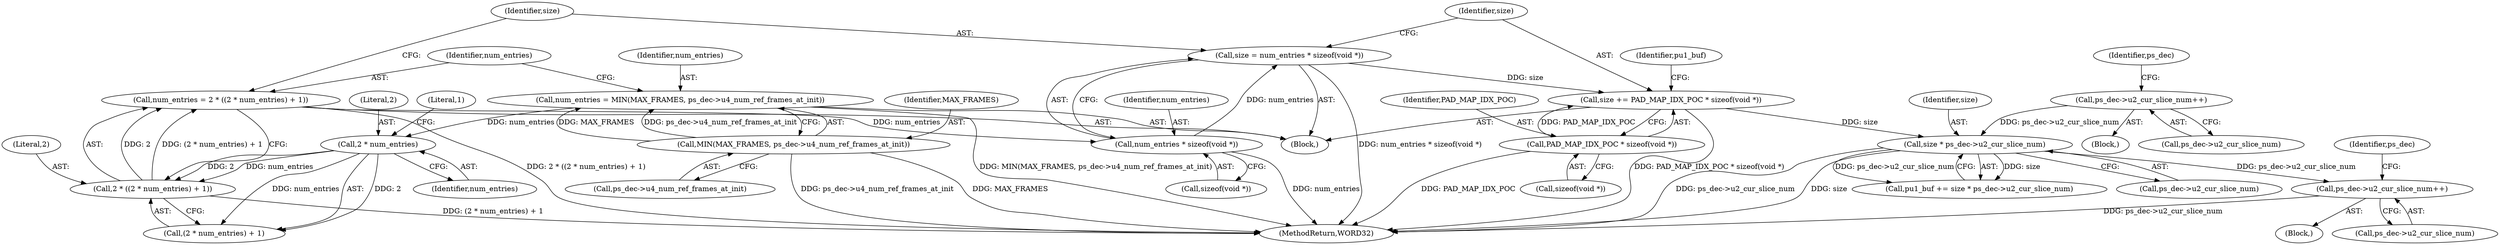 digraph "0_Android_9a00f562a612d56e7b2b989d168647db900ba6cf@pointer" {
"1001412" [label="(Call,ps_dec->u2_cur_slice_num++)"];
"1000879" [label="(Call,size * ps_dec->u2_cur_slice_num)"];
"1000864" [label="(Call,size += PAD_MAP_IDX_POC * sizeof(void *))"];
"1000866" [label="(Call,PAD_MAP_IDX_POC * sizeof(void *))"];
"1000858" [label="(Call,size = num_entries * sizeof(void *))"];
"1000860" [label="(Call,num_entries * sizeof(void *))"];
"1000849" [label="(Call,num_entries = 2 * ((2 * num_entries) + 1))"];
"1000851" [label="(Call,2 * ((2 * num_entries) + 1))"];
"1000854" [label="(Call,2 * num_entries)"];
"1000842" [label="(Call,num_entries = MIN(MAX_FRAMES, ps_dec->u4_num_ref_frames_at_init))"];
"1000844" [label="(Call,MIN(MAX_FRAMES, ps_dec->u4_num_ref_frames_at_init))"];
"1000817" [label="(Call,ps_dec->u2_cur_slice_num++)"];
"1000857" [label="(Literal,1)"];
"1000865" [label="(Identifier,size)"];
"1000817" [label="(Call,ps_dec->u2_cur_slice_num++)"];
"1000843" [label="(Identifier,num_entries)"];
"1000866" [label="(Call,PAD_MAP_IDX_POC * sizeof(void *))"];
"1000818" [label="(Call,ps_dec->u2_cur_slice_num)"];
"1000860" [label="(Call,num_entries * sizeof(void *))"];
"1000856" [label="(Identifier,num_entries)"];
"1000867" [label="(Identifier,PAD_MAP_IDX_POC)"];
"1000853" [label="(Call,(2 * num_entries) + 1)"];
"1001407" [label="(Block,)"];
"1000845" [label="(Identifier,MAX_FRAMES)"];
"1000858" [label="(Call,size = num_entries * sizeof(void *))"];
"1000846" [label="(Call,ps_dec->u4_num_ref_frames_at_init)"];
"1000855" [label="(Literal,2)"];
"1000879" [label="(Call,size * ps_dec->u2_cur_slice_num)"];
"1000838" [label="(Block,)"];
"1000868" [label="(Call,sizeof(void *))"];
"1000823" [label="(Identifier,ps_dec)"];
"1000877" [label="(Call,pu1_buf += size * ps_dec->u2_cur_slice_num)"];
"1000851" [label="(Call,2 * ((2 * num_entries) + 1))"];
"1000854" [label="(Call,2 * num_entries)"];
"1000849" [label="(Call,num_entries = 2 * ((2 * num_entries) + 1))"];
"1000864" [label="(Call,size += PAD_MAP_IDX_POC * sizeof(void *))"];
"1000802" [label="(Block,)"];
"1001418" [label="(Identifier,ps_dec)"];
"1000861" [label="(Identifier,num_entries)"];
"1000881" [label="(Call,ps_dec->u2_cur_slice_num)"];
"1000880" [label="(Identifier,size)"];
"1000871" [label="(Identifier,pu1_buf)"];
"1000844" [label="(Call,MIN(MAX_FRAMES, ps_dec->u4_num_ref_frames_at_init))"];
"1000852" [label="(Literal,2)"];
"1000850" [label="(Identifier,num_entries)"];
"1001450" [label="(MethodReturn,WORD32)"];
"1000842" [label="(Call,num_entries = MIN(MAX_FRAMES, ps_dec->u4_num_ref_frames_at_init))"];
"1000859" [label="(Identifier,size)"];
"1001413" [label="(Call,ps_dec->u2_cur_slice_num)"];
"1000862" [label="(Call,sizeof(void *))"];
"1001412" [label="(Call,ps_dec->u2_cur_slice_num++)"];
"1001412" -> "1001407"  [label="AST: "];
"1001412" -> "1001413"  [label="CFG: "];
"1001413" -> "1001412"  [label="AST: "];
"1001418" -> "1001412"  [label="CFG: "];
"1001412" -> "1001450"  [label="DDG: ps_dec->u2_cur_slice_num"];
"1000879" -> "1001412"  [label="DDG: ps_dec->u2_cur_slice_num"];
"1000879" -> "1000877"  [label="AST: "];
"1000879" -> "1000881"  [label="CFG: "];
"1000880" -> "1000879"  [label="AST: "];
"1000881" -> "1000879"  [label="AST: "];
"1000877" -> "1000879"  [label="CFG: "];
"1000879" -> "1001450"  [label="DDG: ps_dec->u2_cur_slice_num"];
"1000879" -> "1001450"  [label="DDG: size"];
"1000879" -> "1000877"  [label="DDG: size"];
"1000879" -> "1000877"  [label="DDG: ps_dec->u2_cur_slice_num"];
"1000864" -> "1000879"  [label="DDG: size"];
"1000817" -> "1000879"  [label="DDG: ps_dec->u2_cur_slice_num"];
"1000864" -> "1000838"  [label="AST: "];
"1000864" -> "1000866"  [label="CFG: "];
"1000865" -> "1000864"  [label="AST: "];
"1000866" -> "1000864"  [label="AST: "];
"1000871" -> "1000864"  [label="CFG: "];
"1000864" -> "1001450"  [label="DDG: PAD_MAP_IDX_POC * sizeof(void *)"];
"1000866" -> "1000864"  [label="DDG: PAD_MAP_IDX_POC"];
"1000858" -> "1000864"  [label="DDG: size"];
"1000866" -> "1000868"  [label="CFG: "];
"1000867" -> "1000866"  [label="AST: "];
"1000868" -> "1000866"  [label="AST: "];
"1000866" -> "1001450"  [label="DDG: PAD_MAP_IDX_POC"];
"1000858" -> "1000838"  [label="AST: "];
"1000858" -> "1000860"  [label="CFG: "];
"1000859" -> "1000858"  [label="AST: "];
"1000860" -> "1000858"  [label="AST: "];
"1000865" -> "1000858"  [label="CFG: "];
"1000858" -> "1001450"  [label="DDG: num_entries * sizeof(void *)"];
"1000860" -> "1000858"  [label="DDG: num_entries"];
"1000860" -> "1000862"  [label="CFG: "];
"1000861" -> "1000860"  [label="AST: "];
"1000862" -> "1000860"  [label="AST: "];
"1000860" -> "1001450"  [label="DDG: num_entries"];
"1000849" -> "1000860"  [label="DDG: num_entries"];
"1000849" -> "1000838"  [label="AST: "];
"1000849" -> "1000851"  [label="CFG: "];
"1000850" -> "1000849"  [label="AST: "];
"1000851" -> "1000849"  [label="AST: "];
"1000859" -> "1000849"  [label="CFG: "];
"1000849" -> "1001450"  [label="DDG: 2 * ((2 * num_entries) + 1)"];
"1000851" -> "1000849"  [label="DDG: 2"];
"1000851" -> "1000849"  [label="DDG: (2 * num_entries) + 1"];
"1000851" -> "1000853"  [label="CFG: "];
"1000852" -> "1000851"  [label="AST: "];
"1000853" -> "1000851"  [label="AST: "];
"1000851" -> "1001450"  [label="DDG: (2 * num_entries) + 1"];
"1000854" -> "1000851"  [label="DDG: 2"];
"1000854" -> "1000851"  [label="DDG: num_entries"];
"1000854" -> "1000853"  [label="AST: "];
"1000854" -> "1000856"  [label="CFG: "];
"1000855" -> "1000854"  [label="AST: "];
"1000856" -> "1000854"  [label="AST: "];
"1000857" -> "1000854"  [label="CFG: "];
"1000854" -> "1000853"  [label="DDG: 2"];
"1000854" -> "1000853"  [label="DDG: num_entries"];
"1000842" -> "1000854"  [label="DDG: num_entries"];
"1000842" -> "1000838"  [label="AST: "];
"1000842" -> "1000844"  [label="CFG: "];
"1000843" -> "1000842"  [label="AST: "];
"1000844" -> "1000842"  [label="AST: "];
"1000850" -> "1000842"  [label="CFG: "];
"1000842" -> "1001450"  [label="DDG: MIN(MAX_FRAMES, ps_dec->u4_num_ref_frames_at_init)"];
"1000844" -> "1000842"  [label="DDG: MAX_FRAMES"];
"1000844" -> "1000842"  [label="DDG: ps_dec->u4_num_ref_frames_at_init"];
"1000844" -> "1000846"  [label="CFG: "];
"1000845" -> "1000844"  [label="AST: "];
"1000846" -> "1000844"  [label="AST: "];
"1000844" -> "1001450"  [label="DDG: ps_dec->u4_num_ref_frames_at_init"];
"1000844" -> "1001450"  [label="DDG: MAX_FRAMES"];
"1000817" -> "1000802"  [label="AST: "];
"1000817" -> "1000818"  [label="CFG: "];
"1000818" -> "1000817"  [label="AST: "];
"1000823" -> "1000817"  [label="CFG: "];
}
